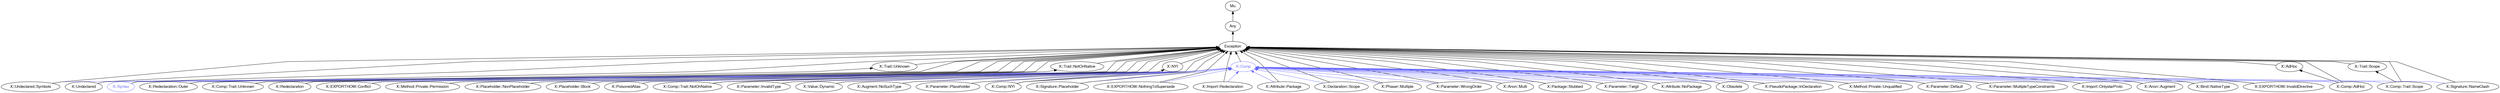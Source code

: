 digraph "raku-type-graph" {
    rankdir=BT;
    splines=polyline;
    overlap=false;

    graph [truecolor=true bgcolor="#FFFFFF"];
    // Types
    "X::Comp" [color="#6666FF", fontcolor="#6666FF", href="/type/X::Comp", fontname="FreeSans"];
    "Mu" [color="#000000", fontcolor="#000000", href="/type/Mu", fontname="FreeSans"];
    "Any" [color="#000000", fontcolor="#000000", href="/type/Any", fontname="FreeSans"];
    "Exception" [color="#000000", fontcolor="#000000", href="/type/Exception", fontname="FreeSans"];
    "X::Undeclared::Symbols" [color="#000000", fontcolor="#000000", href="/type/X::Undeclared::Symbols", fontname="FreeSans"];
    "X::Undeclared" [color="#000000", fontcolor="#000000", href="/type/X::Undeclared", fontname="FreeSans"];
    "X::Syntax" [color="#6666FF", fontcolor="#6666FF", href="/type/X::Syntax", fontname="FreeSans"];
    "X::Redeclaration::Outer" [color="#000000", fontcolor="#000000", href="/type/X::Redeclaration::Outer", fontname="FreeSans"];
    "X::Redeclaration" [color="#000000", fontcolor="#000000", href="/type/X::Redeclaration", fontname="FreeSans"];
    "X::EXPORTHOW::Conflict" [color="#000000", fontcolor="#000000", href="/type/X::EXPORTHOW::Conflict", fontname="FreeSans"];
    "X::Method::Private::Permission" [color="#000000", fontcolor="#000000", href="/type/X::Method::Private::Permission", fontname="FreeSans"];
    "X::Trait::Unknown" [color="#000000", fontcolor="#000000", href="/type/X::Trait::Unknown", fontname="FreeSans"];
    "X::Comp::Trait::Unknown" [color="#000000", fontcolor="#000000", href="/type/X::Comp::Trait::Unknown", fontname="FreeSans"];
    "X::Placeholder::NonPlaceholder" [color="#000000", fontcolor="#000000", href="/type/X::Placeholder::NonPlaceholder", fontname="FreeSans"];
    "X::Placeholder::Block" [color="#000000", fontcolor="#000000", href="/type/X::Placeholder::Block", fontname="FreeSans"];
    "X::PoisonedAlias" [color="#000000", fontcolor="#000000", href="/type/X::PoisonedAlias", fontname="FreeSans"];
    "X::Trait::NotOnNative" [color="#000000", fontcolor="#000000", href="/type/X::Trait::NotOnNative", fontname="FreeSans"];
    "X::Comp::Trait::NotOnNative" [color="#000000", fontcolor="#000000", href="/type/X::Comp::Trait::NotOnNative", fontname="FreeSans"];
    "X::Parameter::InvalidType" [color="#000000", fontcolor="#000000", href="/type/X::Parameter::InvalidType", fontname="FreeSans"];
    "X::Value::Dynamic" [color="#000000", fontcolor="#000000", href="/type/X::Value::Dynamic", fontname="FreeSans"];
    "X::Augment::NoSuchType" [color="#000000", fontcolor="#000000", href="/type/X::Augment::NoSuchType", fontname="FreeSans"];
    "X::Parameter::Placeholder" [color="#000000", fontcolor="#000000", href="/type/X::Parameter::Placeholder", fontname="FreeSans"];
    "X::NYI" [color="#000000", fontcolor="#000000", href="/type/X::NYI", fontname="FreeSans"];
    "X::Comp::NYI" [color="#000000", fontcolor="#000000", href="/type/X::Comp::NYI", fontname="FreeSans"];
    "X::Signature::Placeholder" [color="#000000", fontcolor="#000000", href="/type/X::Signature::Placeholder", fontname="FreeSans"];
    "X::EXPORTHOW::NothingToSupersede" [color="#000000", fontcolor="#000000", href="/type/X::EXPORTHOW::NothingToSupersede", fontname="FreeSans"];
    "X::Import::Redeclaration" [color="#000000", fontcolor="#000000", href="/type/X::Import::Redeclaration", fontname="FreeSans"];
    "X::Attribute::Package" [color="#000000", fontcolor="#000000", href="/type/X::Attribute::Package", fontname="FreeSans"];
    "X::Declaration::Scope" [color="#000000", fontcolor="#000000", href="/type/X::Declaration::Scope", fontname="FreeSans"];
    "X::Phaser::Multiple" [color="#000000", fontcolor="#000000", href="/type/X::Phaser::Multiple", fontname="FreeSans"];
    "X::Parameter::WrongOrder" [color="#000000", fontcolor="#000000", href="/type/X::Parameter::WrongOrder", fontname="FreeSans"];
    "X::Anon::Multi" [color="#000000", fontcolor="#000000", href="/type/X::Anon::Multi", fontname="FreeSans"];
    "X::Package::Stubbed" [color="#000000", fontcolor="#000000", href="/type/X::Package::Stubbed", fontname="FreeSans"];
    "X::Parameter::Twigil" [color="#000000", fontcolor="#000000", href="/type/X::Parameter::Twigil", fontname="FreeSans"];
    "X::AdHoc" [color="#000000", fontcolor="#000000", href="/type/X::AdHoc", fontname="FreeSans"];
    "X::Comp::AdHoc" [color="#000000", fontcolor="#000000", href="/type/X::Comp::AdHoc", fontname="FreeSans"];
    "X::Attribute::NoPackage" [color="#000000", fontcolor="#000000", href="/type/X::Attribute::NoPackage", fontname="FreeSans"];
    "X::Obsolete" [color="#000000", fontcolor="#000000", href="/type/X::Obsolete", fontname="FreeSans"];
    "X::PseudoPackage::InDeclaration" [color="#000000", fontcolor="#000000", href="/type/X::PseudoPackage::InDeclaration", fontname="FreeSans"];
    "X::Method::Private::Unqualified" [color="#000000", fontcolor="#000000", href="/type/X::Method::Private::Unqualified", fontname="FreeSans"];
    "X::Parameter::Default" [color="#000000", fontcolor="#000000", href="/type/X::Parameter::Default", fontname="FreeSans"];
    "X::Trait::Scope" [color="#000000", fontcolor="#000000", href="/type/X::Trait::Scope", fontname="FreeSans"];
    "X::Comp::Trait::Scope" [color="#000000", fontcolor="#000000", href="/type/X::Comp::Trait::Scope", fontname="FreeSans"];
    "X::Parameter::MultipleTypeConstraints" [color="#000000", fontcolor="#000000", href="/type/X::Parameter::MultipleTypeConstraints", fontname="FreeSans"];
    "X::Import::OnlystarProto" [color="#000000", fontcolor="#000000", href="/type/X::Import::OnlystarProto", fontname="FreeSans"];
    "X::Anon::Augment" [color="#000000", fontcolor="#000000", href="/type/X::Anon::Augment", fontname="FreeSans"];
    "X::Bind::NativeType" [color="#000000", fontcolor="#000000", href="/type/X::Bind::NativeType", fontname="FreeSans"];
    "X::EXPORTHOW::InvalidDirective" [color="#000000", fontcolor="#000000", href="/type/X::EXPORTHOW::InvalidDirective", fontname="FreeSans"];
    "X::Signature::NameClash" [color="#000000", fontcolor="#000000", href="/type/X::Signature::NameClash", fontname="FreeSans"];

    // Superclasses
    "X::Comp" -> "Exception" [color="#000000"];
    "Any" -> "Mu" [color="#000000"];
    "Exception" -> "Any" [color="#000000"];
    "X::Undeclared::Symbols" -> "Exception" [color="#000000"];
    "X::Undeclared" -> "Exception" [color="#000000"];
    "X::Syntax" -> "Exception" [color="#000000"];
    "X::Redeclaration::Outer" -> "Exception" [color="#000000"];
    "X::Redeclaration" -> "Exception" [color="#000000"];
    "X::EXPORTHOW::Conflict" -> "Exception" [color="#000000"];
    "X::Method::Private::Permission" -> "Exception" [color="#000000"];
    "X::Trait::Unknown" -> "Exception" [color="#000000"];
    "X::Comp::Trait::Unknown" -> "X::Trait::Unknown" [color="#000000"];
    "X::Comp::Trait::Unknown" -> "Exception" [color="#000000"];
    "X::Placeholder::NonPlaceholder" -> "Exception" [color="#000000"];
    "X::Placeholder::Block" -> "Exception" [color="#000000"];
    "X::PoisonedAlias" -> "Exception" [color="#000000"];
    "X::Trait::NotOnNative" -> "Exception" [color="#000000"];
    "X::Comp::Trait::NotOnNative" -> "X::Trait::NotOnNative" [color="#000000"];
    "X::Comp::Trait::NotOnNative" -> "Exception" [color="#000000"];
    "X::Parameter::InvalidType" -> "Exception" [color="#000000"];
    "X::Value::Dynamic" -> "Exception" [color="#000000"];
    "X::Augment::NoSuchType" -> "Exception" [color="#000000"];
    "X::Parameter::Placeholder" -> "Exception" [color="#000000"];
    "X::NYI" -> "Exception" [color="#000000"];
    "X::Comp::NYI" -> "X::NYI" [color="#000000"];
    "X::Comp::NYI" -> "Exception" [color="#000000"];
    "X::Signature::Placeholder" -> "Exception" [color="#000000"];
    "X::EXPORTHOW::NothingToSupersede" -> "Exception" [color="#000000"];
    "X::Import::Redeclaration" -> "Exception" [color="#000000"];
    "X::Attribute::Package" -> "Exception" [color="#000000"];
    "X::Declaration::Scope" -> "Exception" [color="#000000"];
    "X::Phaser::Multiple" -> "Exception" [color="#000000"];
    "X::Parameter::WrongOrder" -> "Exception" [color="#000000"];
    "X::Anon::Multi" -> "Exception" [color="#000000"];
    "X::Package::Stubbed" -> "Exception" [color="#000000"];
    "X::Parameter::Twigil" -> "Exception" [color="#000000"];
    "X::AdHoc" -> "Exception" [color="#000000"];
    "X::Comp::AdHoc" -> "X::AdHoc" [color="#000000"];
    "X::Comp::AdHoc" -> "Exception" [color="#000000"];
    "X::Attribute::NoPackage" -> "Exception" [color="#000000"];
    "X::Obsolete" -> "Exception" [color="#000000"];
    "X::PseudoPackage::InDeclaration" -> "Exception" [color="#000000"];
    "X::Method::Private::Unqualified" -> "Exception" [color="#000000"];
    "X::Parameter::Default" -> "Exception" [color="#000000"];
    "X::Trait::Scope" -> "Exception" [color="#000000"];
    "X::Comp::Trait::Scope" -> "X::Trait::Scope" [color="#000000"];
    "X::Comp::Trait::Scope" -> "Exception" [color="#000000"];
    "X::Parameter::MultipleTypeConstraints" -> "Exception" [color="#000000"];
    "X::Import::OnlystarProto" -> "Exception" [color="#000000"];
    "X::Anon::Augment" -> "Exception" [color="#000000"];
    "X::Bind::NativeType" -> "Exception" [color="#000000"];
    "X::EXPORTHOW::InvalidDirective" -> "Exception" [color="#000000"];
    "X::Signature::NameClash" -> "Exception" [color="#000000"];

    // Roles
    "X::Undeclared::Symbols" -> "X::Comp" [color="#6666FF"];
    "X::Undeclared" -> "X::Comp" [color="#6666FF"];
    "X::Syntax" -> "X::Comp" [color="#6666FF"];
    "X::Redeclaration::Outer" -> "X::Comp" [color="#6666FF"];
    "X::Redeclaration" -> "X::Comp" [color="#6666FF"];
    "X::EXPORTHOW::Conflict" -> "X::Comp" [color="#6666FF"];
    "X::Method::Private::Permission" -> "X::Comp" [color="#6666FF"];
    "X::Comp::Trait::Unknown" -> "X::Comp" [color="#6666FF"];
    "X::Placeholder::NonPlaceholder" -> "X::Comp" [color="#6666FF"];
    "X::Placeholder::Block" -> "X::Comp" [color="#6666FF"];
    "X::PoisonedAlias" -> "X::Comp" [color="#6666FF"];
    "X::Comp::Trait::NotOnNative" -> "X::Comp" [color="#6666FF"];
    "X::Parameter::InvalidType" -> "X::Comp" [color="#6666FF"];
    "X::Value::Dynamic" -> "X::Comp" [color="#6666FF"];
    "X::Augment::NoSuchType" -> "X::Comp" [color="#6666FF"];
    "X::Parameter::Placeholder" -> "X::Comp" [color="#6666FF"];
    "X::Comp::NYI" -> "X::Comp" [color="#6666FF"];
    "X::Signature::Placeholder" -> "X::Comp" [color="#6666FF"];
    "X::EXPORTHOW::NothingToSupersede" -> "X::Comp" [color="#6666FF"];
    "X::Import::Redeclaration" -> "X::Comp" [color="#6666FF"];
    "X::Attribute::Package" -> "X::Comp" [color="#6666FF"];
    "X::Declaration::Scope" -> "X::Comp" [color="#6666FF"];
    "X::Phaser::Multiple" -> "X::Comp" [color="#6666FF"];
    "X::Parameter::WrongOrder" -> "X::Comp" [color="#6666FF"];
    "X::Anon::Multi" -> "X::Comp" [color="#6666FF"];
    "X::Package::Stubbed" -> "X::Comp" [color="#6666FF"];
    "X::Parameter::Twigil" -> "X::Comp" [color="#6666FF"];
    "X::Comp::AdHoc" -> "X::Comp" [color="#6666FF"];
    "X::Attribute::NoPackage" -> "X::Comp" [color="#6666FF"];
    "X::Obsolete" -> "X::Comp" [color="#6666FF"];
    "X::PseudoPackage::InDeclaration" -> "X::Comp" [color="#6666FF"];
    "X::Method::Private::Unqualified" -> "X::Comp" [color="#6666FF"];
    "X::Parameter::Default" -> "X::Comp" [color="#6666FF"];
    "X::Comp::Trait::Scope" -> "X::Comp" [color="#6666FF"];
    "X::Parameter::MultipleTypeConstraints" -> "X::Comp" [color="#6666FF"];
    "X::Import::OnlystarProto" -> "X::Comp" [color="#6666FF"];
    "X::Anon::Augment" -> "X::Comp" [color="#6666FF"];
    "X::Bind::NativeType" -> "X::Comp" [color="#6666FF"];
    "X::EXPORTHOW::InvalidDirective" -> "X::Comp" [color="#6666FF"];
    "X::Signature::NameClash" -> "X::Comp" [color="#6666FF"];
}
